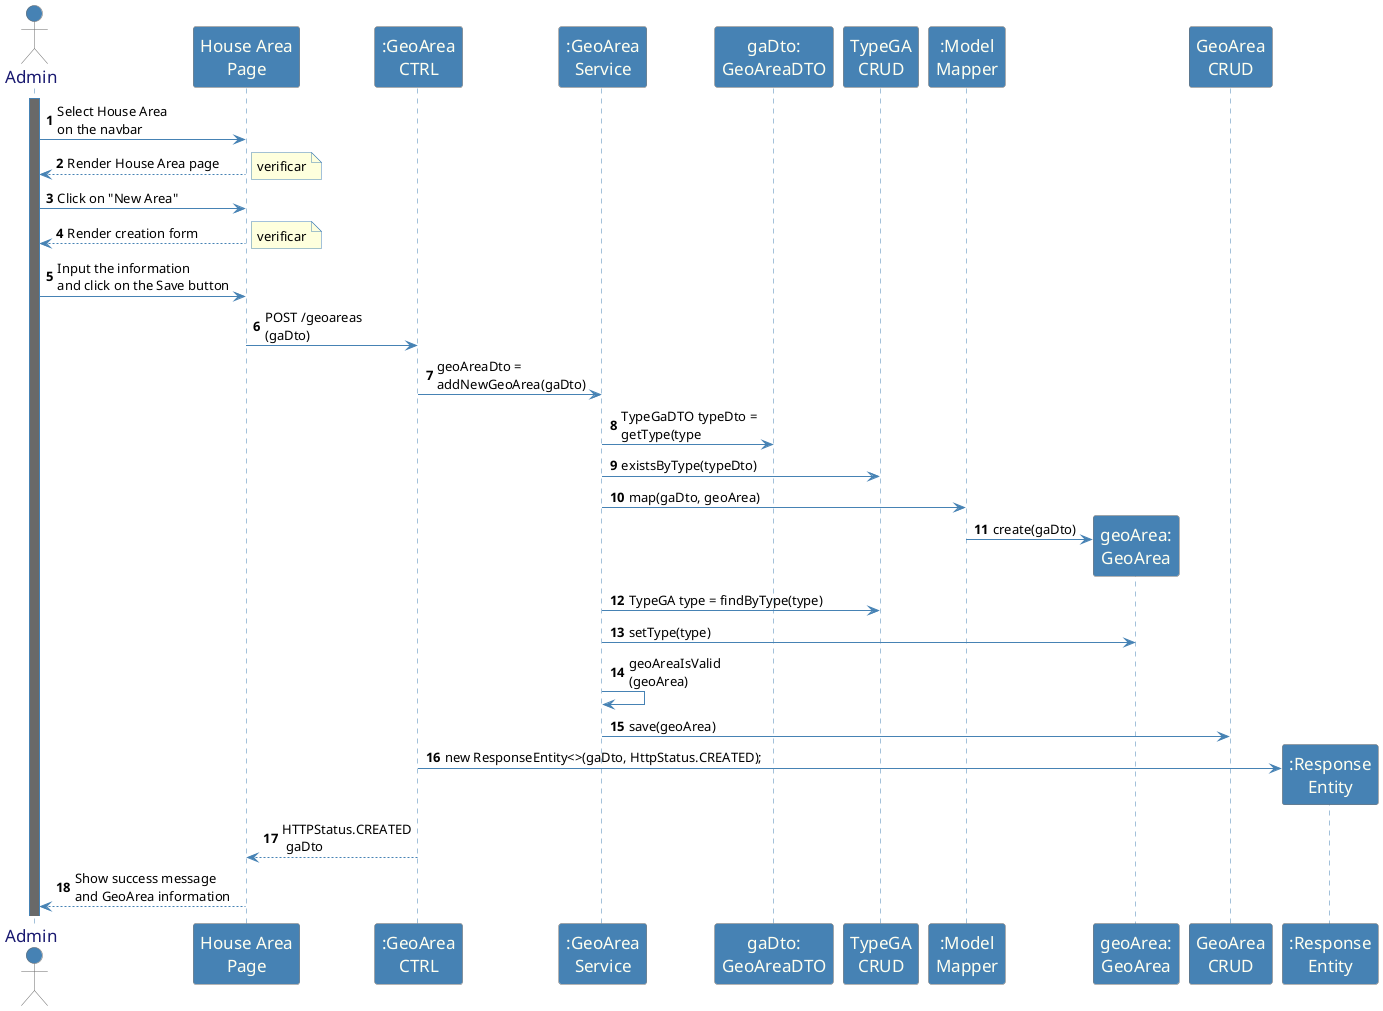 @startuml
autonumber
skinparam sequence {
	ArrowColor SteelBlue
	ActorBorderColor Dimgray
	LifeLineBorderColor SteelBlue
	LifeLineBackgroundColor Dimgray

	ParticipantBorderColor Dimgray
	ParticipantBackgroundColor SteelBlue
	ParticipantFontName Calibri Bold
	ParticipantFontSize 17
	ParticipantFontColor Ivory

	ActorBackgroundColor SteelBlue
	ActorFontColor MidnightBlue
	ActorFontSize 17
	ActorFontName Aapex
}
skinparam note {
BorderColor SteelBlue
}

actor Admin
activate Admin


'INTERACTIONS WITH PAGE
Admin -> "House Area\nPage": Select House Area\non the navbar
"House Area\nPage" --> Admin: Render House Area page
note right
verificar
end note
Admin -> "House Area\nPage": Click on "New Area"
"House Area\nPage" --> Admin: Render creation form
note right
verificar
end note
Admin -> "House Area\nPage": Input the information\nand click on the Save button



'POST REQUEST AND REST CONTROLLER METHOD
"House Area\nPage" -> ":GeoArea\nCTRL": POST /geoareas\n(gaDto)
":GeoArea\nCTRL" -> ":GeoArea\nService": geoAreaDto =\naddNewGeoArea(gaDto)



'GET THE TYPE AND CHECK IF EXISTS
":GeoArea\nService" -> "gaDto:\nGeoAreaDTO": TypeGaDTO typeDto =\ngetType(type
":GeoArea\nService" -> "TypeGA\nCRUD": existsByType(typeDto)



'CREATE THE GEOAREA
":GeoArea\nService" -> ":Model\nMapper": map(gaDto, geoArea)
create "geoArea:\nGeoArea"
":Model\nMapper" -> "geoArea:\nGeoArea": create(gaDto)



'SET THE TYPE
":GeoArea\nService" -> "TypeGA\nCRUD": TypeGA type = findByType(type)
":GeoArea\nService" -> "geoArea:\nGeoArea": setType(type)



'CHECK IF VALID AND SAVE THE GEOAREA
":GeoArea\nService" -> ":GeoArea\nService": geoAreaIsValid\n(geoArea)
":GeoArea\nService" -> "GeoArea\nCRUD" : save(geoArea)



'RESPONSE ENTITY, HTTP STATUS AND UI MESSAGE
create ":Response\nEntity"
":GeoArea\nCTRL" ->  ":Response\nEntity": new ResponseEntity<>(gaDto, HttpStatus.CREATED);
":GeoArea\nCTRL"--> "House Area\nPage": HTTPStatus.CREATED\n gaDto
"House Area\nPage" --> Admin: Show success message\nand GeoArea information

@enduml